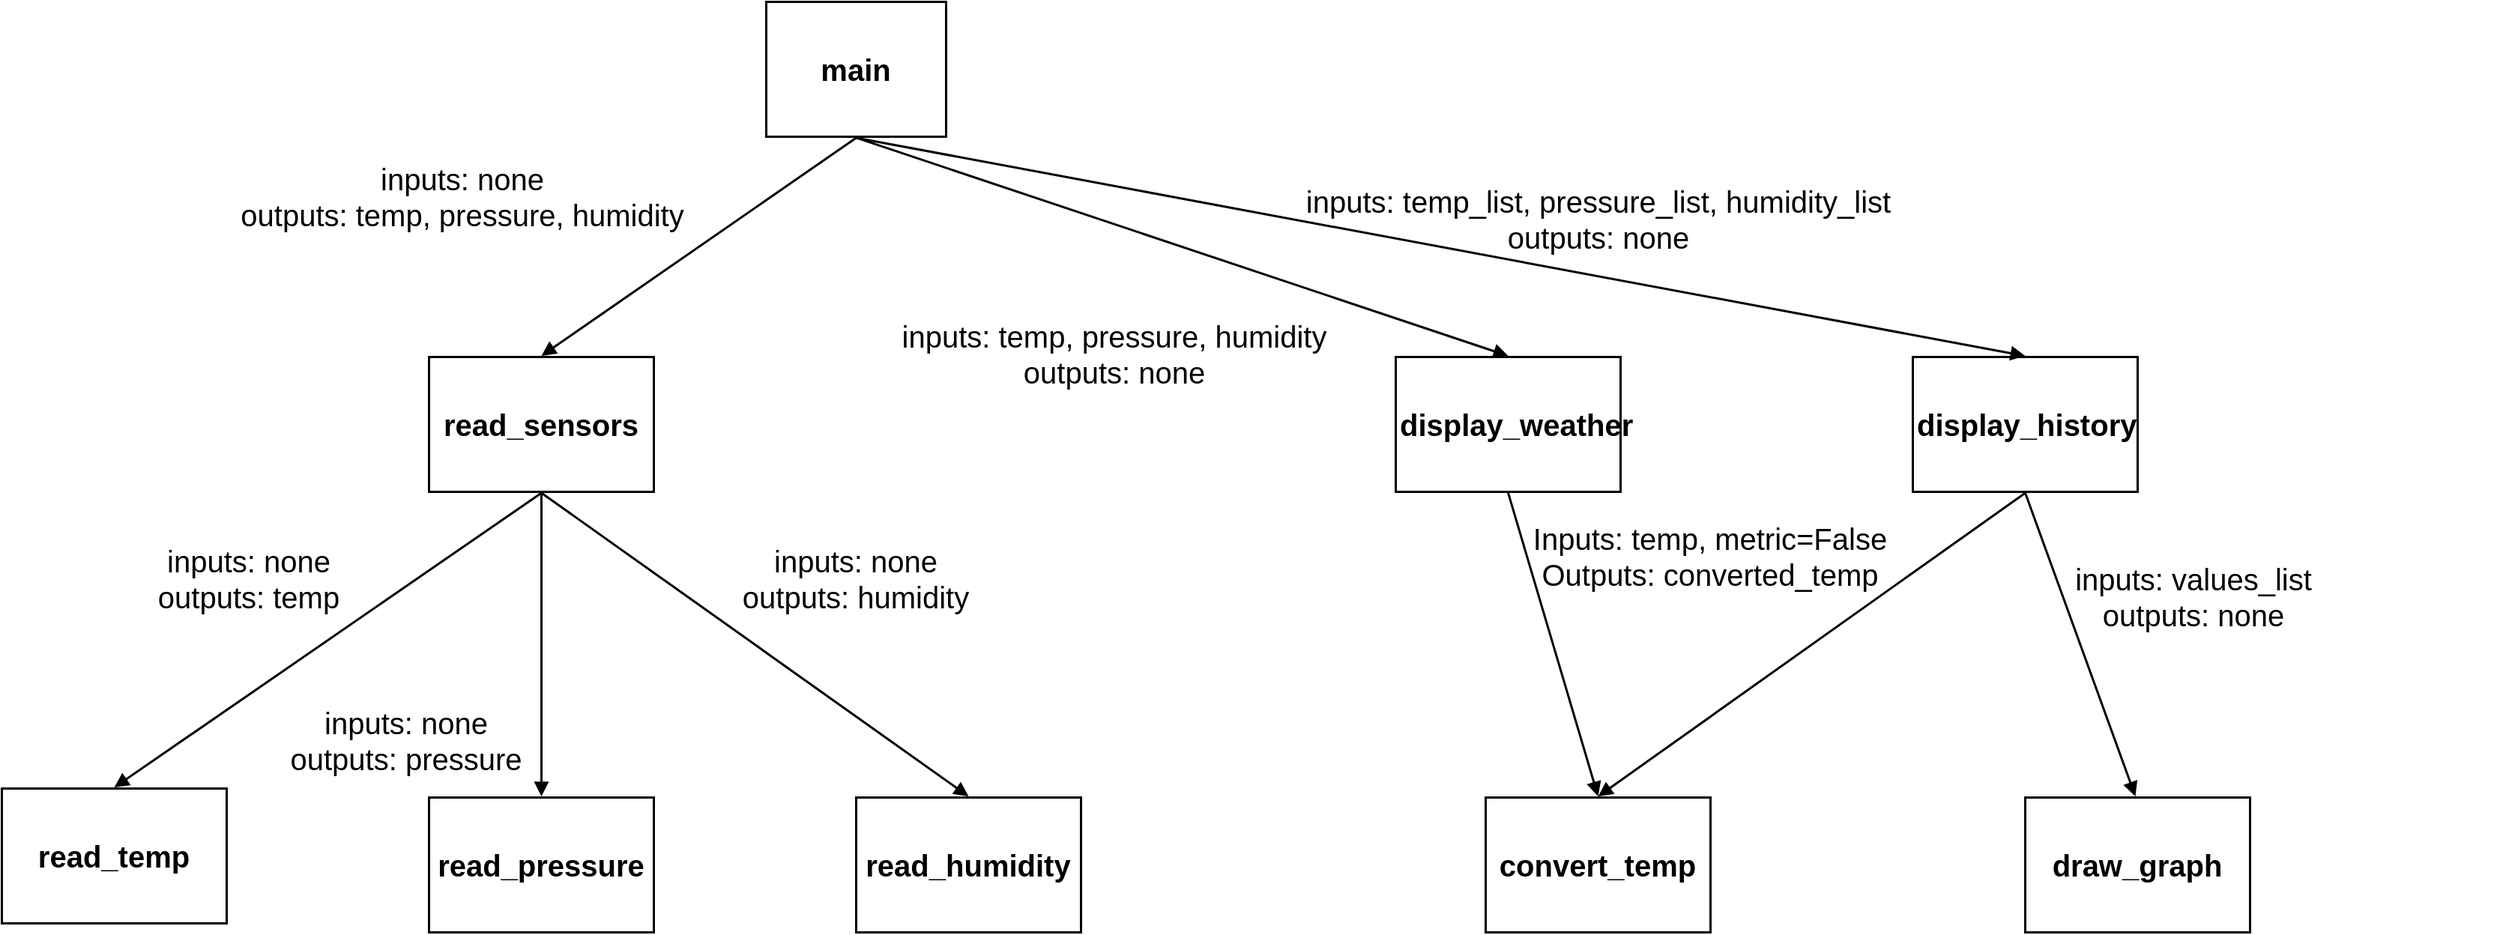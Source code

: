 <?xml version="1.0" encoding="UTF-8"?><mxfile type="Lucidchart-Import" version="17.1.4"><diagram name="Page 1" id="0"><mxGraphModel page="1" pageWidth="1020" pageHeight="1320" grid="1" gridSize="15"><root><mxCell id="0"/><mxCell id="1" parent="0"/><UserObject label="main" lucidchartObjectId="vLqQZZ61M.pz" id="2"><mxCell style="html=1;overflow=block;blockSpacing=1;whiteSpace=wrap;fontSize=20;fontColor=default;fontStyle=1;spacing=3.8;strokeOpacity=100;strokeWidth=1.5;" vertex="1" parent="1"><mxGeometry x="540" y="90" width="120" height="90" as="geometry"/></mxCell></UserObject><UserObject label="read_sensors" lucidchartObjectId="ZLqQaAB3bwoL" id="3"><mxCell style="html=1;overflow=block;blockSpacing=1;whiteSpace=wrap;fontSize=20;fontColor=default;fontStyle=1;spacing=3.8;strokeOpacity=100;strokeWidth=1.5;" vertex="1" parent="1"><mxGeometry x="315" y="327" width="150" height="90" as="geometry"/></mxCell></UserObject><UserObject label="read_temp" lucidchartObjectId="9LqQjcXyGKVJ" id="4"><mxCell style="html=1;overflow=block;blockSpacing=1;whiteSpace=wrap;fontSize=20;fontColor=default;fontStyle=1;spacing=3.8;strokeOpacity=100;strokeWidth=1.5;" vertex="1" parent="1"><mxGeometry x="30" y="615" width="150" height="90" as="geometry"/></mxCell></UserObject><UserObject label="read_pressure" lucidchartObjectId="bMqQnUetq05t" id="5"><mxCell style="html=1;overflow=block;blockSpacing=1;whiteSpace=wrap;fontSize=20;fontColor=default;fontStyle=1;spacing=3.8;strokeOpacity=100;strokeWidth=1.5;" vertex="1" parent="1"><mxGeometry x="315" y="621" width="150" height="90" as="geometry"/></mxCell></UserObject><UserObject label="read_humidity" lucidchartObjectId="jMqQSam0hFYU" id="6"><mxCell style="html=1;overflow=block;blockSpacing=1;whiteSpace=wrap;fontSize=20;fontColor=default;fontStyle=1;spacing=3.8;strokeOpacity=100;strokeWidth=1.5;" vertex="1" parent="1"><mxGeometry x="600" y="621" width="150" height="90" as="geometry"/></mxCell></UserObject><UserObject label="display_weather" lucidchartObjectId="GNqQ3YSYeTkm" id="7"><mxCell style="html=1;overflow=block;blockSpacing=1;whiteSpace=wrap;fontSize=20;fontColor=default;fontStyle=1;spacing=3.8;strokeOpacity=100;strokeWidth=1.5;" vertex="1" parent="1"><mxGeometry x="960" y="327" width="150" height="90" as="geometry"/></mxCell></UserObject><UserObject label="display_history" lucidchartObjectId="PNqQuqsMs-8O" id="8"><mxCell style="html=1;overflow=block;blockSpacing=1;whiteSpace=wrap;fontSize=20;fontColor=default;fontStyle=1;spacing=3.8;strokeOpacity=100;strokeWidth=1.5;" vertex="1" parent="1"><mxGeometry x="1305" y="327" width="150" height="90" as="geometry"/></mxCell></UserObject><UserObject label="draw_graph" lucidchartObjectId="XNqQ95rO_hrN" id="9"><mxCell style="html=1;overflow=block;blockSpacing=1;whiteSpace=wrap;fontSize=20;fontColor=default;fontStyle=1;spacing=3.8;strokeOpacity=100;strokeWidth=1.5;" vertex="1" parent="1"><mxGeometry x="1380" y="621" width="150" height="90" as="geometry"/></mxCell></UserObject><UserObject label="convert_temp" lucidchartObjectId="7NqQqdCmf~T4" id="10"><mxCell style="html=1;overflow=block;blockSpacing=1;whiteSpace=wrap;fontSize=20;fontColor=default;fontStyle=1;spacing=3.8;strokeOpacity=100;strokeWidth=1.5;" vertex="1" parent="1"><mxGeometry x="1020" y="621" width="150" height="90" as="geometry"/></mxCell></UserObject><UserObject label="" lucidchartObjectId="hOqQ4a1-XmPB" id="11"><mxCell style="html=1;jettySize=18;whiteSpace=wrap;fontSize=13;strokeOpacity=100;strokeWidth=1.5;rounded=0;startArrow=none;endArrow=block;endFill=1;exitX=0.5;exitY=1.008;exitPerimeter=0;entryX=0.5;entryY=-0.008;entryPerimeter=0;" edge="1" parent="1" source="2" target="3"><mxGeometry width="100" height="100" relative="1" as="geometry"><Array as="points"/></mxGeometry></mxCell></UserObject><UserObject label="" lucidchartObjectId="nOqQrD6gJmLn" id="12"><mxCell style="html=1;jettySize=18;whiteSpace=wrap;fontSize=13;strokeOpacity=100;strokeWidth=1.5;rounded=0;startArrow=none;endArrow=block;endFill=1;exitX=0.5;exitY=1.008;exitPerimeter=0;entryX=0.5;entryY=-0.008;entryPerimeter=0;" edge="1" parent="1" source="2" target="7"><mxGeometry width="100" height="100" relative="1" as="geometry"><Array as="points"/></mxGeometry></mxCell></UserObject><UserObject label="" lucidchartObjectId="wOqQymPe9CG4" id="13"><mxCell style="html=1;jettySize=18;whiteSpace=wrap;fontSize=13;strokeOpacity=100;strokeWidth=1.5;rounded=0;startArrow=none;endArrow=block;endFill=1;exitX=0.5;exitY=1.008;exitPerimeter=0;entryX=0.5;entryY=-0.008;entryPerimeter=0;" edge="1" parent="1" source="2" target="8"><mxGeometry width="100" height="100" relative="1" as="geometry"><Array as="points"/></mxGeometry></mxCell></UserObject><UserObject label="" lucidchartObjectId="NOqQCYV4pVA0" id="14"><mxCell style="html=1;jettySize=18;whiteSpace=wrap;fontSize=13;strokeOpacity=100;strokeWidth=1.5;rounded=0;startArrow=none;endArrow=block;endFill=1;exitX=0.5;exitY=1.008;exitPerimeter=0;entryX=0.5;entryY=-0.008;entryPerimeter=0;" edge="1" parent="1" source="3" target="4"><mxGeometry width="100" height="100" relative="1" as="geometry"><Array as="points"/></mxGeometry></mxCell></UserObject><UserObject label="" lucidchartObjectId="ROqQbG3M_VKG" id="15"><mxCell style="html=1;jettySize=18;whiteSpace=wrap;fontSize=13;strokeOpacity=100;strokeWidth=1.5;rounded=0;startArrow=none;endArrow=block;endFill=1;exitX=0.5;exitY=1.008;exitPerimeter=0;entryX=0.5;entryY=-0.008;entryPerimeter=0;" edge="1" parent="1" source="3" target="5"><mxGeometry width="100" height="100" relative="1" as="geometry"><Array as="points"/></mxGeometry></mxCell></UserObject><UserObject label="" lucidchartObjectId="XOqQrp_Bk-d2" id="16"><mxCell style="html=1;jettySize=18;whiteSpace=wrap;fontSize=13;strokeOpacity=100;strokeWidth=1.5;rounded=0;startArrow=none;endArrow=block;endFill=1;exitX=0.5;exitY=1.008;exitPerimeter=0;entryX=0.5;entryY=-0.008;entryPerimeter=0;" edge="1" parent="1" source="3" target="6"><mxGeometry width="100" height="100" relative="1" as="geometry"><Array as="points"/></mxGeometry></mxCell></UserObject><UserObject label="" lucidchartObjectId="3OqQl0AZdjIE" id="17"><mxCell style="html=1;jettySize=18;whiteSpace=wrap;fontSize=13;strokeOpacity=100;strokeWidth=1.5;rounded=0;startArrow=none;endArrow=block;endFill=1;exitX=0.5;exitY=1.008;exitPerimeter=0;entryX=0.49;entryY=-0.008;entryPerimeter=0;" edge="1" parent="1" source="8" target="9"><mxGeometry width="100" height="100" relative="1" as="geometry"><Array as="points"/></mxGeometry></mxCell></UserObject><UserObject label="" lucidchartObjectId="9OqQR0vTM07M" id="18"><mxCell style="html=1;jettySize=18;whiteSpace=wrap;fontSize=13;strokeOpacity=100;strokeWidth=1.5;rounded=0;startArrow=none;endArrow=block;endFill=1;exitX=0.5;exitY=1.008;exitPerimeter=0;entryX=0.5;entryY=-0.008;entryPerimeter=0;" edge="1" parent="1" source="8" target="10"><mxGeometry width="100" height="100" relative="1" as="geometry"><Array as="points"/></mxGeometry></mxCell></UserObject><UserObject label="" lucidchartObjectId="aPqQy8PzTgid" id="19"><mxCell style="html=1;jettySize=18;whiteSpace=wrap;fontSize=13;strokeOpacity=100;strokeWidth=1.5;rounded=0;startArrow=none;endArrow=block;endFill=1;exitX=0.5;exitY=1.008;exitPerimeter=0;entryX=0.5;entryY=-0.008;entryPerimeter=0;" edge="1" parent="1" source="7" target="10"><mxGeometry width="100" height="100" relative="1" as="geometry"><Array as="points"/></mxGeometry></mxCell></UserObject><UserObject label="inputs: none&#10;outputs: temp, pressure, humidity" lucidchartObjectId="iPqQok7N4128" id="20"><mxCell style="html=1;overflow=block;blockSpacing=1;whiteSpace=wrap;fontSize=20;fontColor=default;spacing=3.8;strokeOpacity=0;fillOpacity=0;fillColor=#ffffff;strokeWidth=1.5;" vertex="1" parent="1"><mxGeometry x="180" y="180" width="315" height="80" as="geometry"/></mxCell></UserObject><UserObject label="inputs: none&#10;outputs: temp" lucidchartObjectId="APqQ3EOsYF08" id="21"><mxCell style="html=1;overflow=block;blockSpacing=1;whiteSpace=wrap;fontSize=20;fontColor=default;spacing=3.8;strokeOpacity=0;fillOpacity=0;fillColor=#ffffff;strokeWidth=1.5;" vertex="1" parent="1"><mxGeometry x="90" y="447" width="210" height="56" as="geometry"/></mxCell></UserObject><UserObject label="inputs: none&#10;outputs: pressure" lucidchartObjectId="IPqQo5Flnb0-" id="22"><mxCell style="html=1;overflow=block;blockSpacing=1;whiteSpace=wrap;fontSize=20;fontColor=default;spacing=3.8;strokeOpacity=0;fillOpacity=0;fillColor=#ffffff;strokeWidth=1.5;" vertex="1" parent="1"><mxGeometry x="195" y="555" width="210" height="56" as="geometry"/></mxCell></UserObject><UserObject label="inputs: none&#10;outputs: humidity" lucidchartObjectId="PPqQf.BOEA36" id="23"><mxCell style="html=1;overflow=block;blockSpacing=1;whiteSpace=wrap;fontSize=20;fontColor=default;spacing=3.8;strokeOpacity=0;fillOpacity=0;fillColor=#ffffff;strokeWidth=1.5;" vertex="1" parent="1"><mxGeometry x="495" y="447" width="210" height="56" as="geometry"/></mxCell></UserObject><UserObject label="inputs: temp_list, pressure_list, humidity_list&#10;outputs: none" lucidchartObjectId="oQqQpY6BfBx1" id="24"><mxCell style="html=1;overflow=block;blockSpacing=1;whiteSpace=wrap;fontSize=20;fontColor=default;spacing=3.8;strokeOpacity=0;fillOpacity=0;fillColor=#ffffff;strokeWidth=1.5;" vertex="1" parent="1"><mxGeometry x="893" y="195" width="405" height="80" as="geometry"/></mxCell></UserObject><UserObject label="inputs: temp, pressure, humidity&#10;outputs: none" lucidchartObjectId="QQqQd5s8S_bH" id="25"><mxCell style="html=1;overflow=block;blockSpacing=1;whiteSpace=wrap;fontSize=20;fontColor=default;spacing=3.8;strokeOpacity=0;fillOpacity=0;fillColor=#ffffff;strokeWidth=1.5;" vertex="1" parent="1"><mxGeometry x="615" y="285" width="315" height="80" as="geometry"/></mxCell></UserObject><UserObject label="Inputs: temp, metric=False&#10;Outputs: converted_temp" lucidchartObjectId="GRqQqN1S4apr" id="26"><mxCell style="html=1;overflow=block;blockSpacing=1;whiteSpace=wrap;fontSize=20;fontColor=default;spacing=3.8;strokeOpacity=0;fillOpacity=0;fillColor=#ffffff;strokeWidth=1.5;" vertex="1" parent="1"><mxGeometry x="1020" y="432" width="300" height="56" as="geometry"/></mxCell></UserObject><UserObject label="inputs: values_list&#10;outputs: none" lucidchartObjectId="6RqQ76iFyAjR" id="27"><mxCell style="html=1;overflow=block;blockSpacing=1;whiteSpace=wrap;fontSize=20;fontColor=default;spacing=3.8;strokeOpacity=0;fillOpacity=0;fillColor=#ffffff;strokeWidth=1.5;" vertex="1" parent="1"><mxGeometry x="1290" y="447" width="405" height="80" as="geometry"/></mxCell></UserObject></root></mxGraphModel></diagram></mxfile>